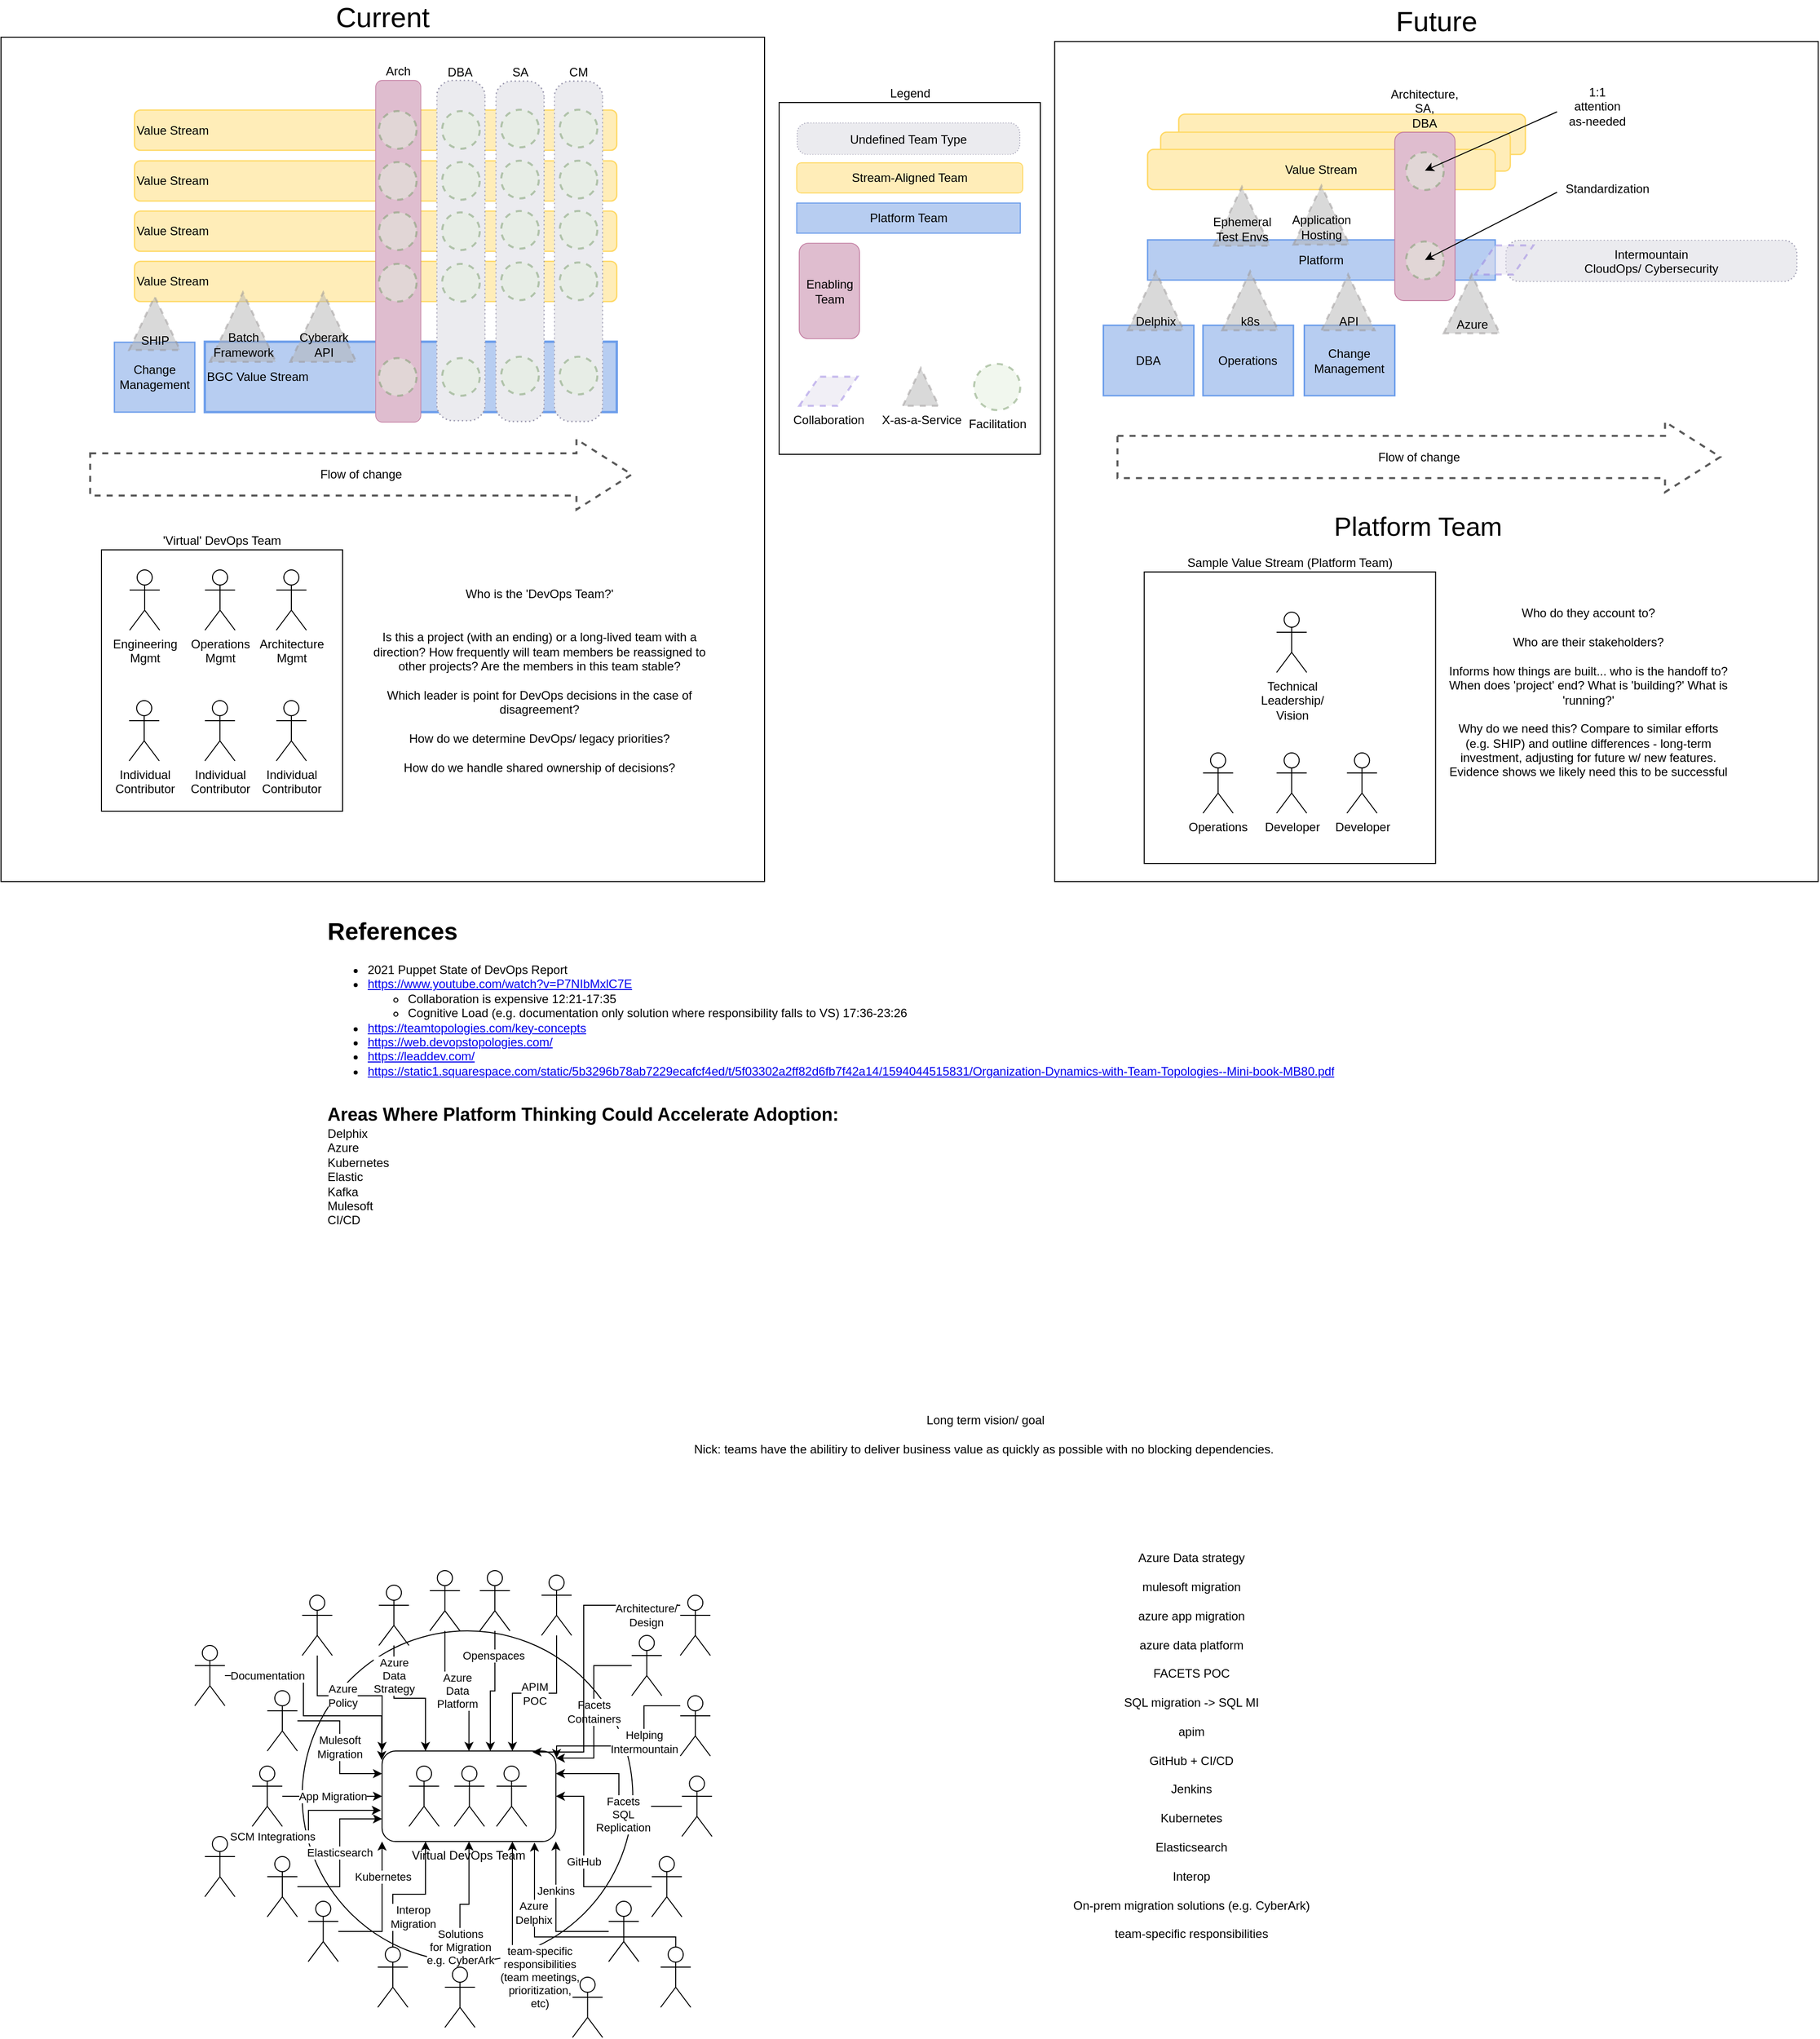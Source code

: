 <mxfile version="21.6.9" type="github">
  <diagram id="rgFWx56E9XrhxaM8i9Na" name="Page-1">
    <mxGraphModel dx="1434" dy="4138" grid="1" gridSize="10" guides="1" tooltips="1" connect="1" arrows="1" fold="1" page="1" pageScale="1" pageWidth="850" pageHeight="1100" math="0" shadow="0">
      <root>
        <mxCell id="0" />
        <mxCell id="1" parent="0" />
        <mxCell id="v-tk8E2cwwvubXwzos1Z-20" value="" style="ellipse;whiteSpace=wrap;html=1;aspect=fixed;" vertex="1" parent="1">
          <mxGeometry x="319.75" y="-594.54" width="329.08" height="329.08" as="geometry" />
        </mxCell>
        <mxCell id="v-tk8E2cwwvubXwzos1Z-6" value="Virtual DevOps Team" style="rounded=1;whiteSpace=wrap;html=1;labelPosition=center;verticalLabelPosition=bottom;align=center;verticalAlign=top;" vertex="1" parent="1">
          <mxGeometry x="399.27" y="-475" width="173" height="90" as="geometry" />
        </mxCell>
        <mxCell id="fTQG1C9vcmR5dNO8YUxH-103" value="Current" style="rounded=0;whiteSpace=wrap;html=1;labelPosition=center;verticalLabelPosition=top;align=center;verticalAlign=bottom;fontSize=28;" parent="1" vertex="1">
          <mxGeometry x="20" y="-2180" width="760" height="840" as="geometry" />
        </mxCell>
        <mxCell id="fTQG1C9vcmR5dNO8YUxH-117" value="&#39;Virtual&#39; DevOps Team" style="rounded=0;whiteSpace=wrap;html=1;labelPosition=center;verticalLabelPosition=top;align=center;verticalAlign=bottom;" parent="1" vertex="1">
          <mxGeometry x="120" y="-1670" width="240" height="260" as="geometry" />
        </mxCell>
        <mxCell id="fTQG1C9vcmR5dNO8YUxH-101" value="Future" style="rounded=0;whiteSpace=wrap;html=1;labelPosition=center;verticalLabelPosition=top;align=center;verticalAlign=bottom;fontSize=28;" parent="1" vertex="1">
          <mxGeometry x="1068.75" y="-2175.75" width="760" height="835.75" as="geometry" />
        </mxCell>
        <mxCell id="fTQG1C9vcmR5dNO8YUxH-68" value="Who do they account to?&lt;br&gt;&lt;br&gt;Who are their stakeholders?&lt;br&gt;&lt;br&gt;Informs how things are built... who is the handoff to? When does &#39;project&#39; end? What is &#39;building?&#39; What is &#39;running?&#39;&lt;br&gt;&lt;br&gt;Why do we need this? Compare to similar efforts (e.g. SHIP) and outline differences - long-term investment, adjusting for future w/ new features. Evidence shows we likely need this to be successful" style="text;html=1;strokeColor=none;fillColor=none;align=center;verticalAlign=middle;whiteSpace=wrap;rounded=0;" parent="1" vertex="1">
          <mxGeometry x="1459.64" y="-1598" width="280" height="140" as="geometry" />
        </mxCell>
        <mxCell id="fTQG1C9vcmR5dNO8YUxH-66" value="Sample Value Stream (Platform Team)" style="whiteSpace=wrap;html=1;aspect=fixed;labelPosition=center;verticalLabelPosition=top;align=center;verticalAlign=bottom;" parent="1" vertex="1">
          <mxGeometry x="1157.86" y="-1648" width="290" height="290" as="geometry" />
        </mxCell>
        <mxCell id="JFUwCKO8B1FGGGvDRDL4-3" value="" style="shape=stencil(tVRRboMwDD2NPztBoqH2swvlAtsFUnDbqCFBIW232y/EVBpaodMEX+Q9288vIQ5w0Z5kg8ASI2sEngNj796hrFdbrY4GqxD6CDDwYXWjjJQlhE+Esx7KtsHSE3eVTsm9Roq03tkz3lTl+xLW8XwHyRY6sQS4KK0xoVxZ0w4iP+JBRirjA/4kmb7x1wA16FSNHl3vllhgxd9lX16XEU4X8juUvbuf3e98wkPH6VI/bjbh9P+yXARm7HJzsZfl+ejsxVQPzcSI68Zq+tI/Gc2HpkZac3GwDic80TSXVlsXCPrGbsB4UeSbLJs+4IPSeqx6l7+tn1eTg4mk0YS48V/7iyw9hZH4Bg==);whiteSpace=wrap;html=1;strokeWidth=2;fillColor=#FFEDB8;strokeColor=#FFD966;" parent="1" vertex="1">
          <mxGeometry x="1192.25" y="-2103.37" width="345" height="40" as="geometry" />
        </mxCell>
        <mxCell id="JFUwCKO8B1FGGGvDRDL4-9" value="" style="shape=stencil(tVRRboMwDD2NPztBoqH2swvlAtsFUnDbqCFBIW232y/EVBpaodMEX+Q9288vIQ5w0Z5kg8ASI2sEngNj796hrFdbrY4GqxD6CDDwYXWjjJQlhE+Esx7KtsHSE3eVTsm9Roq03tkz3lTl+xLW8XwHyRY6sQS4KK0xoVxZ0w4iP+JBRirjA/4kmb7x1wA16FSNHl3vllhgxd9lX16XEU4X8juUvbuf3e98wkPH6VI/bjbh9P+yXARm7HJzsZfl+ejsxVQPzcSI68Zq+tI/Gc2HpkZac3GwDic80TSXVlsXCPrGbsB4UeSbLJs+4IPSeqx6l7+tn1eTg4mk0YS48V/7iyw9hZH4Bg==);whiteSpace=wrap;html=1;strokeWidth=2;fillColor=#FFEDB8;strokeColor=#FFD966;" parent="1" vertex="1">
          <mxGeometry x="1174.25" y="-2085.49" width="348" height="38.75" as="geometry" />
        </mxCell>
        <mxCell id="fTQG1C9vcmR5dNO8YUxH-51" value="Operations" style="shape=stencil(tVTLboMwEPyavVZgq4l6bAw595Af2JBNY8XYyLh5/H0MS6WiAqkqONkz650dP9YgVX3CikAkFksCmYEQHwbD0fkykjvCOIg4u3IsFQnjE+NVB7GuqAjMXdBr3BviSB28O9NVH0KXIhpe5pC8QyOWgFSFszama2frXuRHPMqgtiHiG8t0he89VJHXJQXynVtmQWz/LvvyuoxwupDfvuy3+9n9zifcd5wudXGzCaf/l5UqMmOPW6o9FudP777sYdCMbzpq+r0/6cpBPyNVpYo9TxN2uJELZ5yPBI9tNRBylb3l+Wb6bI/amOHszVpl2yc302Szg4lFowvajf/aX8vy/9cSDw==);whiteSpace=wrap;html=1;fontColor=#000000;fillColor=#BBD2F6;strokeColor=#6D9EEB;" parent="1" vertex="1">
          <mxGeometry x="1216.39" y="-1893.37" width="90" height="70" as="geometry" />
        </mxCell>
        <mxCell id="fTQG1C9vcmR5dNO8YUxH-52" value="DBA" style="shape=stencil(tVTLboMwEPyavVZgq4l6bAw595Af2JBNY8XYyLh5/H0MS6WiAqkqONkz650dP9YgVX3CikAkFksCmYEQHwbD0fkykjvCOIg4u3IsFQnjE+NVB7GuqAjMXdBr3BviSB28O9NVH0KXIhpe5pC8QyOWgFSFszama2frXuRHPMqgtiHiG8t0he89VJHXJQXynVtmQWz/LvvyuoxwupDfvuy3+9n9zifcd5wudXGzCaf/l5UqMmOPW6o9FudP777sYdCMbzpq+r0/6cpBPyNVpYo9TxN2uJELZ5yPBI9tNRBylb3l+Wb6bI/amOHszVpl2yc302Szg4lFowvajf/aX8vy/9cSDw==);whiteSpace=wrap;html=1;fontColor=#000000;fillColor=#BBD2F6;strokeColor=#6D9EEB;" parent="1" vertex="1">
          <mxGeometry x="1117.25" y="-1893.37" width="90" height="70" as="geometry" />
        </mxCell>
        <mxCell id="JFUwCKO8B1FGGGvDRDL4-5" value="Platform" style="shape=stencil(tVTLboMwEPyavVZgq4l6bAw595Af2JBNY8XYyLh5/H0MS6WiAqkqONkz650dP9YgVX3CikAkFksCmYEQHwbD0fkykjvCOIg4u3IsFQnjE+NVB7GuqAjMXdBr3BviSB28O9NVH0KXIhpe5pC8QyOWgFSFszama2frXuRHPMqgtiHiG8t0he89VJHXJQXynVtmQWz/LvvyuoxwupDfvuy3+9n9zifcd5wudXGzCaf/l5UqMmOPW6o9FudP777sYdCMbzpq+r0/6cpBPyNVpYo9TxN2uJELZ5yPBI9tNRBylb3l+Wb6bI/amOHszVpl2yc302Szg4lFowvajf/aX8vy/9cSDw==);whiteSpace=wrap;html=1;fontColor=#000000;fillColor=#BBD2F6;strokeColor=#6D9EEB;" parent="1" vertex="1">
          <mxGeometry x="1161.25" y="-1978.37" width="346" height="40" as="geometry" />
        </mxCell>
        <mxCell id="JFUwCKO8B1FGGGvDRDL4-4" value="Value Stream" style="shape=stencil(tVRRboMwDD2NPztBoqH2swvlAtsFUnDbqCFBIW232y/EVBpaodMEX+Q9288vIQ5w0Z5kg8ASI2sEngNj796hrFdbrY4GqxD6CDDwYXWjjJQlhE+Esx7KtsHSE3eVTsm9Roq03tkz3lTl+xLW8XwHyRY6sQS4KK0xoVxZ0w4iP+JBRirjA/4kmb7x1wA16FSNHl3vllhgxd9lX16XEU4X8juUvbuf3e98wkPH6VI/bjbh9P+yXARm7HJzsZfl+ejsxVQPzcSI68Zq+tI/Gc2HpkZac3GwDic80TSXVlsXCPrGbsB4UeSbLJs+4IPSeqx6l7+tn1eTg4mk0YS48V/7iyw9hZH4Bg==);whiteSpace=wrap;html=1;strokeWidth=2;fillColor=#FFEDB8;strokeColor=#FFD966;" parent="1" vertex="1">
          <mxGeometry x="1161.25" y="-2068.37" width="346" height="40" as="geometry" />
        </mxCell>
        <mxCell id="JFUwCKO8B1FGGGvDRDL4-2" value="Architecture,&lt;br&gt;SA,&lt;br&gt;DBA" style="shape=stencil(tVTtjoIwEHya/r1Ae8b7q0WewBeouKeN0JJSv97epdu7HBHQXCAhgZnpzk5Dt0zI5qhqYDwxqgImMsb5xqhdqc0ByS2oChn8upKWfiaEjxF/RayaGgpP5EU5jRZASuOdPcFV732s4S0vNixZodo+QhbWGCzX1jQd5Y+ONkobj/hGNrHxvYNqcLoCDy7GI5bx/H3bj8U8xulMebu2P+knzzudcTdxOtePm8w4/b+tkMgMHW4hd6o4HZw9m31vmKC4dqzGD/2r2exNNdBbyG/rYCQUjXNhS+uQoHdox7iQfLleDTT9tddl2V+d5etM5q+rKcHIosEFYeNP+wssXYOBeAA=);whiteSpace=wrap;html=1;rotation=0;fontColor=#000000;strokeColor=#C9DFBE;fillColor=#C9DFBE;labelPosition=center;verticalLabelPosition=top;align=center;verticalAlign=bottom;" parent="1" vertex="1">
          <mxGeometry x="1407.25" y="-2085.49" width="60" height="167.5" as="geometry" />
        </mxCell>
        <mxCell id="fTQG1C9vcmR5dNO8YUxH-10" value="Change Management" style="shape=stencil(tVTLboMwEPyavVZgq4l6bAw595Af2JBNY8XYyLh5/H0MS6WiAqkqONkz650dP9YgVX3CikAkFksCmYEQHwbD0fkykjvCOIg4u3IsFQnjE+NVB7GuqAjMXdBr3BviSB28O9NVH0KXIhpe5pC8QyOWgFSFszama2frXuRHPMqgtiHiG8t0he89VJHXJQXynVtmQWz/LvvyuoxwupDfvuy3+9n9zifcd5wudXGzCaf/l5UqMmOPW6o9FudP777sYdCMbzpq+r0/6cpBPyNVpYo9TxN2uJELZ5yPBI9tNRBylb3l+Wb6bI/amOHszVpl2yc302Szg4lFowvajf/aX8vy/9cSDw==);whiteSpace=wrap;html=1;fontColor=#000000;fillColor=#BBD2F6;strokeColor=#6D9EEB;" parent="1" vertex="1">
          <mxGeometry x="132.88" y="-1876.5" width="80" height="69.5" as="geometry" />
        </mxCell>
        <mxCell id="fTQG1C9vcmR5dNO8YUxH-9" value="BGC Value Stream" style="shape=stencil(tVTLboMwEPyavVZgq4l6bAw595Af2JBNY8XYyLh5/H0MS6WiAqkqONkz650dP9YgVX3CikAkFksCmYEQHwbD0fkykjvCOIg4u3IsFQnjE+NVB7GuqAjMXdBr3BviSB28O9NVH0KXIhpe5pC8QyOWgFSFszama2frXuRHPMqgtiHiG8t0he89VJHXJQXynVtmQWz/LvvyuoxwupDfvuy3+9n9zifcd5wudXGzCaf/l5UqMmOPW6o9FudP777sYdCMbzpq+r0/6cpBPyNVpYo9TxN2uJELZ5yPBI9tNRBylb3l+Wb6bI/amOHszVpl2yc302Szg4lFowvajf/aX8vy/9cSDw==);whiteSpace=wrap;html=1;fontColor=#000000;fillColor=#BBD2F6;strokeColor=#6D9EEB;align=left;" parent="1" vertex="1">
          <mxGeometry x="222.88" y="-1877" width="410" height="70" as="geometry" />
        </mxCell>
        <mxCell id="JFUwCKO8B1FGGGvDRDL4-6" value="Flow of change" style="html=1;shadow=0;dashed=1;align=center;verticalAlign=middle;shape=mxgraph.arrows2.arrow;dy=0.4;dx=55;notch=0;strokeWidth=2;strokeColor=#595959;" parent="1" vertex="1">
          <mxGeometry x="1131.25" y="-1797.37" width="600" height="70" as="geometry" />
        </mxCell>
        <mxCell id="JFUwCKO8B1FGGGvDRDL4-8" value="Azure" style="verticalLabelPosition=middle;verticalAlign=bottom;html=1;shape=mxgraph.basic.acute_triangle;dx=0.5;strokeColor=#999696;strokeWidth=2;fillColor=#B4B4B4;fontFamily=Helvetica;labelPosition=center;align=center;sketch=0;opacity=50;dashed=1;" parent="1" vertex="1">
          <mxGeometry x="1456" y="-1943.87" width="55.72" height="58.5" as="geometry" />
        </mxCell>
        <mxCell id="JFUwCKO8B1FGGGvDRDL4-13" value="" style="ellipse;whiteSpace=wrap;html=1;aspect=fixed;opacity=50;fillColor=#E3EFDE;strokeColor=#78996B;strokeWidth=2;dashed=1;" parent="1" vertex="1">
          <mxGeometry x="1418.5" y="-2065.49" width="37.5" height="37.5" as="geometry" />
        </mxCell>
        <mxCell id="JFUwCKO8B1FGGGvDRDL4-16" value="Value Stream" style="shape=stencil(tVRRboMwDD2NPztBoqH2swvlAtsFUnDbqCFBIW232y/EVBpaodMEX+Q9288vIQ5w0Z5kg8ASI2sEngNj796hrFdbrY4GqxD6CDDwYXWjjJQlhE+Esx7KtsHSE3eVTsm9Roq03tkz3lTl+xLW8XwHyRY6sQS4KK0xoVxZ0w4iP+JBRirjA/4kmb7x1wA16FSNHl3vllhgxd9lX16XEU4X8juUvbuf3e98wkPH6VI/bjbh9P+yXARm7HJzsZfl+ejsxVQPzcSI68Zq+tI/Gc2HpkZac3GwDic80TSXVlsXCPrGbsB4UeSbLJs+4IPSeqx6l7+tn1eTg4mk0YS48V/7iyw9hZH4Bg==);whiteSpace=wrap;html=1;strokeWidth=2;fillColor=#FFEDB8;strokeColor=#FFD966;align=left;" parent="1" vertex="1">
          <mxGeometry x="152.88" y="-2007" width="480" height="40" as="geometry" />
        </mxCell>
        <mxCell id="JFUwCKO8B1FGGGvDRDL4-17" value="Value Stream" style="shape=stencil(tVRRboMwDD2NPztBoqH2swvlAtsFUnDbqCFBIW232y/EVBpaodMEX+Q9288vIQ5w0Z5kg8ASI2sEngNj796hrFdbrY4GqxD6CDDwYXWjjJQlhE+Esx7KtsHSE3eVTsm9Roq03tkz3lTl+xLW8XwHyRY6sQS4KK0xoVxZ0w4iP+JBRirjA/4kmb7x1wA16FSNHl3vllhgxd9lX16XEU4X8juUvbuf3e98wkPH6VI/bjbh9P+yXARm7HJzsZfl+ejsxVQPzcSI68Zq+tI/Gc2HpkZac3GwDic80TSXVlsXCPrGbsB4UeSbLJs+4IPSeqx6l7+tn1eTg4mk0YS48V/7iyw9hZH4Bg==);whiteSpace=wrap;html=1;strokeWidth=2;fillColor=#FFEDB8;strokeColor=#FFD966;align=left;" parent="1" vertex="1">
          <mxGeometry x="152.88" y="-2057" width="480" height="40" as="geometry" />
        </mxCell>
        <mxCell id="JFUwCKO8B1FGGGvDRDL4-18" value="Value Stream" style="shape=stencil(tVRRboMwDD2NPztBoqH2swvlAtsFUnDbqCFBIW232y/EVBpaodMEX+Q9288vIQ5w0Z5kg8ASI2sEngNj796hrFdbrY4GqxD6CDDwYXWjjJQlhE+Esx7KtsHSE3eVTsm9Roq03tkz3lTl+xLW8XwHyRY6sQS4KK0xoVxZ0w4iP+JBRirjA/4kmb7x1wA16FSNHl3vllhgxd9lX16XEU4X8juUvbuf3e98wkPH6VI/bjbh9P+yXARm7HJzsZfl+ejsxVQPzcSI68Zq+tI/Gc2HpkZac3GwDic80TSXVlsXCPrGbsB4UeSbLJs+4IPSeqx6l7+tn1eTg4mk0YS48V/7iyw9hZH4Bg==);whiteSpace=wrap;html=1;strokeWidth=2;fillColor=#FFEDB8;strokeColor=#FFD966;align=left;" parent="1" vertex="1">
          <mxGeometry x="152.88" y="-1957" width="480" height="40" as="geometry" />
        </mxCell>
        <mxCell id="JFUwCKO8B1FGGGvDRDL4-20" value="Flow of change" style="html=1;shadow=0;dashed=1;align=center;verticalAlign=middle;shape=mxgraph.arrows2.arrow;dy=0.4;dx=55;notch=0;strokeWidth=2;strokeColor=#595959;" parent="1" vertex="1">
          <mxGeometry x="108.75" y="-1780" width="539.01" height="70" as="geometry" />
        </mxCell>
        <mxCell id="JFUwCKO8B1FGGGvDRDL4-23" value="Value Stream" style="shape=stencil(tVRRboMwDD2NPztBoqH2swvlAtsFUnDbqCFBIW232y/EVBpaodMEX+Q9288vIQ5w0Z5kg8ASI2sEngNj796hrFdbrY4GqxD6CDDwYXWjjJQlhE+Esx7KtsHSE3eVTsm9Roq03tkz3lTl+xLW8XwHyRY6sQS4KK0xoVxZ0w4iP+JBRirjA/4kmb7x1wA16FSNHl3vllhgxd9lX16XEU4X8juUvbuf3e98wkPH6VI/bjbh9P+yXARm7HJzsZfl+ejsxVQPzcSI68Zq+tI/Gc2HpkZac3GwDic80TSXVlsXCPrGbsB4UeSbLJs+4IPSeqx6l7+tn1eTg4mk0YS48V/7iyw9hZH4Bg==);whiteSpace=wrap;html=1;strokeWidth=2;fillColor=#FFEDB8;strokeColor=#FFD966;align=left;" parent="1" vertex="1">
          <mxGeometry x="152.88" y="-2107.5" width="480" height="40" as="geometry" />
        </mxCell>
        <mxCell id="JFUwCKO8B1FGGGvDRDL4-24" value="Arch" style="shape=stencil(tVTtjoIwEHya/r1Ae8b7q0WewBeouKeN0JJSv97epdu7HBHQXCAhgZnpzk5Dt0zI5qhqYDwxqgImMsb5xqhdqc0ByS2oChn8upKWfiaEjxF/RayaGgpP5EU5jRZASuOdPcFV732s4S0vNixZodo+QhbWGCzX1jQd5Y+ONkobj/hGNrHxvYNqcLoCDy7GI5bx/H3bj8U8xulMebu2P+knzzudcTdxOtePm8w4/b+tkMgMHW4hd6o4HZw9m31vmKC4dqzGD/2r2exNNdBbyG/rYCQUjXNhS+uQoHdox7iQfLleDTT9tddl2V+d5etM5q+rKcHIosEFYeNP+wssXYOBeAA=);whiteSpace=wrap;html=1;rotation=0;fontColor=#000000;strokeColor=#C9DFBE;fillColor=#C9DFBE;labelPosition=center;verticalLabelPosition=top;align=center;verticalAlign=bottom;" parent="1" vertex="1">
          <mxGeometry x="392.88" y="-2137" width="45" height="340" as="geometry" />
        </mxCell>
        <mxCell id="JFUwCKO8B1FGGGvDRDL4-25" value="" style="ellipse;whiteSpace=wrap;html=1;aspect=fixed;opacity=50;fillColor=#E3EFDE;strokeColor=#78996B;strokeWidth=2;dashed=1;" parent="1" vertex="1">
          <mxGeometry x="396.13" y="-2106.5" width="37.5" height="37.5" as="geometry" />
        </mxCell>
        <mxCell id="JFUwCKO8B1FGGGvDRDL4-26" value="" style="ellipse;whiteSpace=wrap;html=1;aspect=fixed;opacity=50;fillColor=#E3EFDE;strokeColor=#78996B;strokeWidth=2;dashed=1;" parent="1" vertex="1">
          <mxGeometry x="396.13" y="-2055.75" width="37.5" height="37.5" as="geometry" />
        </mxCell>
        <mxCell id="JFUwCKO8B1FGGGvDRDL4-27" value="" style="ellipse;whiteSpace=wrap;html=1;aspect=fixed;opacity=50;fillColor=#E3EFDE;strokeColor=#78996B;strokeWidth=2;dashed=1;" parent="1" vertex="1">
          <mxGeometry x="396.13" y="-2005.75" width="37.5" height="37.5" as="geometry" />
        </mxCell>
        <mxCell id="JFUwCKO8B1FGGGvDRDL4-28" value="" style="ellipse;whiteSpace=wrap;html=1;aspect=fixed;opacity=50;fillColor=#E3EFDE;strokeColor=#78996B;strokeWidth=2;dashed=1;" parent="1" vertex="1">
          <mxGeometry x="396.13" y="-1954.5" width="37.5" height="37.5" as="geometry" />
        </mxCell>
        <mxCell id="JFUwCKO8B1FGGGvDRDL4-29" value="" style="shape=image;verticalLabelPosition=top;verticalAlign=bottom;imageAspect=0;aspect=fixed;image=data:image/svg+xml,PHN2ZyB4bWxucz0iaHR0cDovL3d3dy53My5vcmcvMjAwMC9zdmciIHdpZHRoPSI1MDEuOTk0IiBoZWlnaHQ9IjcyIiB2aWV3Qm94PSIwIDAgMTMyLjgxOSAxNi40MDQiPiYjeGE7ICAgIDxyZWN0IHg9IjMwLjY1OSIgeT0iMTQ1LjU4IiB3aWR0aD0iMTMyLjI5IiBoZWlnaHQ9IjE4Ljg3NSIgZmlsbC1ydWxlPSJldmVub2RkIiByeD0iNi4zNSIgcnk9IjYuMzUiIHRyYW5zZm9ybT0idHJhbnNsYXRlKC0zMC4zOTQgLTE0Ni44KSIgZmlsbD0iI2ViZWJlZiIgc3Ryb2tlPSIjOWI5OWFmIiBzdHJva2Utd2lkdGg9Ii41MjkiIHN0cm9rZS1kYXNoYXJyYXk9Ii41MjkxNjcsMS4wNTgzMyIvPiYjeGE7PC9zdmc+;rotation=90;labelPosition=center;align=center;" parent="1" vertex="1">
          <mxGeometry x="307.86" y="-1992.12" width="339.9" height="48.75" as="geometry" />
        </mxCell>
        <mxCell id="JFUwCKO8B1FGGGvDRDL4-31" value="Legend" style="rounded=0;whiteSpace=wrap;html=1;labelPosition=center;verticalLabelPosition=top;align=center;verticalAlign=bottom;" parent="1" vertex="1">
          <mxGeometry x="794.5" y="-2115" width="260" height="350" as="geometry" />
        </mxCell>
        <mxCell id="JFUwCKO8B1FGGGvDRDL4-32" value="Undefined Team Type" style="shape=image;verticalLabelPosition=middle;verticalAlign=middle;imageAspect=0;aspect=fixed;image=data:image/svg+xml,PHN2ZyB4bWxucz0iaHR0cDovL3d3dy53My5vcmcvMjAwMC9zdmciIHdpZHRoPSI1MDEuOTk0IiBoZWlnaHQ9IjcyIiB2aWV3Qm94PSIwIDAgMTMyLjgxOSAxNi40MDQiPiYjeGE7ICAgIDxyZWN0IHg9IjMwLjY1OSIgeT0iMTQ1LjU4IiB3aWR0aD0iMTMyLjI5IiBoZWlnaHQ9IjE4Ljg3NSIgZmlsbC1ydWxlPSJldmVub2RkIiByeD0iNi4zNSIgcnk9IjYuMzUiIHRyYW5zZm9ybT0idHJhbnNsYXRlKC0zMC4zOTQgLTE0Ni44KSIgZmlsbD0iI2ViZWJlZiIgc3Ryb2tlPSIjOWI5OWFmIiBzdHJva2Utd2lkdGg9Ii41MjkiIHN0cm9rZS1kYXNoYXJyYXk9Ii41MjkxNjcsMS4wNTgzMyIvPiYjeGE7PC9zdmc+;labelPosition=center;align=center;" parent="1" vertex="1">
          <mxGeometry x="812" y="-2095" width="222.5" height="31.91" as="geometry" />
        </mxCell>
        <mxCell id="JFUwCKO8B1FGGGvDRDL4-33" value="Stream-Aligned Team" style="shape=stencil(tVRRboMwDD2NPztBoqH2swvlAtsFUnDbqCFBIW232y/EVBpaodMEX+Q9288vIQ5w0Z5kg8ASI2sEngNj796hrFdbrY4GqxD6CDDwYXWjjJQlhE+Esx7KtsHSE3eVTsm9Roq03tkz3lTl+xLW8XwHyRY6sQS4KK0xoVxZ0w4iP+JBRirjA/4kmb7x1wA16FSNHl3vllhgxd9lX16XEU4X8juUvbuf3e98wkPH6VI/bjbh9P+yXARm7HJzsZfl+ejsxVQPzcSI68Zq+tI/Gc2HpkZac3GwDic80TSXVlsXCPrGbsB4UeSbLJs+4IPSeqx6l7+tn1eTg4mk0YS48V/7iyw9hZH4Bg==);whiteSpace=wrap;html=1;strokeWidth=2;fillColor=#FFEDB8;strokeColor=#FFD966;" parent="1" vertex="1">
          <mxGeometry x="812" y="-2055" width="225" height="30" as="geometry" />
        </mxCell>
        <mxCell id="JFUwCKO8B1FGGGvDRDL4-34" value="Enabling&lt;br&gt;Team" style="shape=stencil(tVTtjoIwEHya/r1Ae8b7q0WewBeouKeN0JJSv97epdu7HBHQXCAhgZnpzk5Dt0zI5qhqYDwxqgImMsb5xqhdqc0ByS2oChn8upKWfiaEjxF/RayaGgpP5EU5jRZASuOdPcFV732s4S0vNixZodo+QhbWGCzX1jQd5Y+ONkobj/hGNrHxvYNqcLoCDy7GI5bx/H3bj8U8xulMebu2P+knzzudcTdxOtePm8w4/b+tkMgMHW4hd6o4HZw9m31vmKC4dqzGD/2r2exNNdBbyG/rYCQUjXNhS+uQoHdox7iQfLleDTT9tddl2V+d5etM5q+rKcHIosEFYeNP+wssXYOBeAA=);whiteSpace=wrap;html=1;rotation=0;fontColor=#000000;strokeColor=#C9DFBE;fillColor=#C9DFBE;" parent="1" vertex="1">
          <mxGeometry x="814.5" y="-1975" width="60" height="95" as="geometry" />
        </mxCell>
        <mxCell id="JFUwCKO8B1FGGGvDRDL4-37" value="Collaboration" style="shape=parallelogram;perimeter=parallelogramPerimeter;whiteSpace=wrap;html=1;fixedSize=1;fillColor=#E3E0EE;strokeColor=#967EE2;opacity=50;strokeWidth=2;dashed=1;labelPosition=center;verticalLabelPosition=bottom;align=center;verticalAlign=top;" parent="1" vertex="1">
          <mxGeometry x="814.5" y="-1842.25" width="58" height="29" as="geometry" />
        </mxCell>
        <mxCell id="fTQG1C9vcmR5dNO8YUxH-1" value="X-as-a-Service" style="verticalLabelPosition=bottom;verticalAlign=top;html=1;shape=mxgraph.basic.acute_triangle;dx=0.5;strokeColor=#999696;strokeWidth=2;fillColor=#B4B4B4;fontFamily=Helvetica;labelPosition=center;align=center;sketch=0;opacity=50;dashed=1;" parent="1" vertex="1">
          <mxGeometry x="917.67" y="-1850.75" width="35.72" height="37.5" as="geometry" />
        </mxCell>
        <mxCell id="fTQG1C9vcmR5dNO8YUxH-2" value="Facilitation" style="ellipse;whiteSpace=wrap;html=1;aspect=fixed;opacity=50;fillColor=#E3EFDE;strokeColor=#78996B;strokeWidth=2;dashed=1;labelPosition=center;verticalLabelPosition=bottom;align=center;verticalAlign=top;" parent="1" vertex="1">
          <mxGeometry x="988.5" y="-1855" width="46" height="46" as="geometry" />
        </mxCell>
        <mxCell id="fTQG1C9vcmR5dNO8YUxH-5" value="Batch&lt;br&gt;Framework" style="verticalLabelPosition=middle;verticalAlign=bottom;html=1;shape=mxgraph.basic.acute_triangle;dx=0.5;strokeColor=#999696;strokeWidth=2;fillColor=#B4B4B4;fontFamily=Helvetica;labelPosition=center;align=center;sketch=0;opacity=50;dashed=1;" parent="1" vertex="1">
          <mxGeometry x="227.88" y="-1926" width="65.72" height="69" as="geometry" />
        </mxCell>
        <mxCell id="fTQG1C9vcmR5dNO8YUxH-6" value="Cyberark&lt;br&gt;API" style="verticalLabelPosition=middle;verticalAlign=bottom;html=1;shape=mxgraph.basic.acute_triangle;dx=0.5;strokeColor=#999696;strokeWidth=2;fillColor=#B4B4B4;fontFamily=Helvetica;labelPosition=center;align=center;sketch=0;opacity=50;dashed=1;" parent="1" vertex="1">
          <mxGeometry x="307.88" y="-1926" width="65.72" height="69" as="geometry" />
        </mxCell>
        <mxCell id="fTQG1C9vcmR5dNO8YUxH-7" value="" style="ellipse;whiteSpace=wrap;html=1;aspect=fixed;opacity=50;fillColor=#E3EFDE;strokeColor=#78996B;strokeWidth=2;dashed=1;" parent="1" vertex="1">
          <mxGeometry x="396.13" y="-1860.75" width="37.5" height="37.5" as="geometry" />
        </mxCell>
        <mxCell id="fTQG1C9vcmR5dNO8YUxH-8" value="SHIP" style="verticalLabelPosition=middle;verticalAlign=bottom;html=1;shape=mxgraph.basic.acute_triangle;dx=0.5;strokeColor=#999696;strokeWidth=2;fillColor=#B4B4B4;fontFamily=Helvetica;labelPosition=center;align=center;sketch=0;opacity=50;dashed=1;" parent="1" vertex="1">
          <mxGeometry x="147.52" y="-1922" width="50.72" height="53.25" as="geometry" />
        </mxCell>
        <mxCell id="fTQG1C9vcmR5dNO8YUxH-12" value="Platform Team" style="shape=stencil(tVTLboMwEPyavVZgq4l6bAw595Af2JBNY8XYyLh5/H0MS6WiAqkqONkz650dP9YgVX3CikAkFksCmYEQHwbD0fkykjvCOIg4u3IsFQnjE+NVB7GuqAjMXdBr3BviSB28O9NVH0KXIhpe5pC8QyOWgFSFszama2frXuRHPMqgtiHiG8t0he89VJHXJQXynVtmQWz/LvvyuoxwupDfvuy3+9n9zifcd5wudXGzCaf/l5UqMmOPW6o9FudP777sYdCMbzpq+r0/6cpBPyNVpYo9TxN2uJELZ5yPBI9tNRBylb3l+Wb6bI/amOHszVpl2yc302Szg4lFowvajf/aX8vy/9cSDw==);whiteSpace=wrap;html=1;fontColor=#000000;fillColor=#BBD2F6;strokeColor=#6D9EEB;" parent="1" vertex="1">
          <mxGeometry x="812" y="-2015" width="222.5" height="30" as="geometry" />
        </mxCell>
        <mxCell id="fTQG1C9vcmR5dNO8YUxH-36" value="" style="ellipse;whiteSpace=wrap;html=1;aspect=fixed;opacity=50;fillColor=#E3EFDE;strokeColor=#78996B;strokeWidth=2;dashed=1;" parent="1" vertex="1">
          <mxGeometry x="1418.5" y="-1976.74" width="37.5" height="37.5" as="geometry" />
        </mxCell>
        <mxCell id="fTQG1C9vcmR5dNO8YUxH-38" value="Delphix" style="verticalLabelPosition=middle;verticalAlign=bottom;html=1;shape=mxgraph.basic.acute_triangle;dx=0.5;strokeColor=#999696;strokeWidth=2;fillColor=#B4B4B4;fontFamily=Helvetica;labelPosition=center;align=center;sketch=0;opacity=50;dashed=1;" parent="1" vertex="1">
          <mxGeometry x="1141.53" y="-1946.87" width="55.72" height="58.5" as="geometry" />
        </mxCell>
        <mxCell id="fTQG1C9vcmR5dNO8YUxH-39" value="Intermountain&#xa;CloudOps/ Cybersecurity" style="shape=image;verticalLabelPosition=middle;verticalAlign=middle;imageAspect=0;aspect=fixed;image=data:image/svg+xml,PHN2ZyB4bWxucz0iaHR0cDovL3d3dy53My5vcmcvMjAwMC9zdmciIHdpZHRoPSI1MDEuOTk0IiBoZWlnaHQ9IjcyIiB2aWV3Qm94PSIwIDAgMTMyLjgxOSAxNi40MDQiPiYjeGE7ICAgIDxyZWN0IHg9IjMwLjY1OSIgeT0iMTQ1LjU4IiB3aWR0aD0iMTMyLjI5IiBoZWlnaHQ9IjE4Ljg3NSIgZmlsbC1ydWxlPSJldmVub2RkIiByeD0iNi4zNSIgcnk9IjYuMzUiIHRyYW5zZm9ybT0idHJhbnNsYXRlKC0zMC4zOTQgLTE0Ni44KSIgZmlsbD0iI2ViZWJlZiIgc3Ryb2tlPSIjOWI5OWFmIiBzdHJva2Utd2lkdGg9Ii41MjkiIHN0cm9rZS1kYXNoYXJyYXk9Ii41MjkxNjcsMS4wNTgzMyIvPiYjeGE7PC9zdmc+;labelPosition=center;align=center;" parent="1" vertex="1">
          <mxGeometry x="1517.25" y="-1978.37" width="290.94" height="41.73" as="geometry" />
        </mxCell>
        <mxCell id="fTQG1C9vcmR5dNO8YUxH-40" value="" style="shape=parallelogram;perimeter=parallelogramPerimeter;whiteSpace=wrap;html=1;fixedSize=1;fillColor=#E3E0EE;strokeColor=#967EE2;opacity=50;strokeWidth=2;dashed=1;" parent="1" vertex="1">
          <mxGeometry x="1487.25" y="-1972.87" width="58" height="29" as="geometry" />
        </mxCell>
        <mxCell id="fTQG1C9vcmR5dNO8YUxH-41" value="k8s" style="verticalLabelPosition=middle;verticalAlign=bottom;html=1;shape=mxgraph.basic.acute_triangle;dx=0.5;strokeColor=#999696;strokeWidth=2;fillColor=#B4B4B4;fontFamily=Helvetica;labelPosition=center;align=center;sketch=0;opacity=50;dashed=1;" parent="1" vertex="1">
          <mxGeometry x="1235.47" y="-1946.87" width="55.72" height="58.5" as="geometry" />
        </mxCell>
        <mxCell id="fTQG1C9vcmR5dNO8YUxH-42" value="" style="edgeStyle=none;orthogonalLoop=1;jettySize=auto;html=1;rounded=0;" parent="1" edge="1">
          <mxGeometry width="80" relative="1" as="geometry">
            <mxPoint x="1568.75" y="-2105.75" as="sourcePoint" />
            <mxPoint x="1437.25" y="-2047.24" as="targetPoint" />
            <Array as="points" />
          </mxGeometry>
        </mxCell>
        <mxCell id="fTQG1C9vcmR5dNO8YUxH-43" value="1:1 attention&lt;br&gt;as-needed" style="text;strokeColor=none;align=center;fillColor=none;html=1;verticalAlign=middle;whiteSpace=wrap;rounded=0;" parent="1" vertex="1">
          <mxGeometry x="1578.75" y="-2125.75" width="60" height="30" as="geometry" />
        </mxCell>
        <mxCell id="fTQG1C9vcmR5dNO8YUxH-44" value="Application&lt;br&gt;Hosting" style="verticalLabelPosition=middle;verticalAlign=bottom;html=1;shape=mxgraph.basic.acute_triangle;dx=0.5;strokeColor=#999696;strokeWidth=2;fillColor=#B4B4B4;fontFamily=Helvetica;labelPosition=center;align=center;sketch=0;opacity=50;dashed=1;" parent="1" vertex="1">
          <mxGeometry x="1306.39" y="-2032.12" width="55.72" height="58.5" as="geometry" />
        </mxCell>
        <mxCell id="fTQG1C9vcmR5dNO8YUxH-53" value="Change&lt;br&gt;Management" style="shape=stencil(tVTLboMwEPyavVZgq4l6bAw595Af2JBNY8XYyLh5/H0MS6WiAqkqONkz650dP9YgVX3CikAkFksCmYEQHwbD0fkykjvCOIg4u3IsFQnjE+NVB7GuqAjMXdBr3BviSB28O9NVH0KXIhpe5pC8QyOWgFSFszama2frXuRHPMqgtiHiG8t0he89VJHXJQXynVtmQWz/LvvyuoxwupDfvuy3+9n9zifcd5wudXGzCaf/l5UqMmOPW6o9FudP777sYdCMbzpq+r0/6cpBPyNVpYo9TxN2uJELZ5yPBI9tNRBylb3l+Wb6bI/amOHszVpl2yc302Szg4lFowvajf/aX8vy/9cSDw==);whiteSpace=wrap;html=1;fontColor=#000000;fillColor=#BBD2F6;strokeColor=#6D9EEB;" parent="1" vertex="1">
          <mxGeometry x="1317.25" y="-1893.37" width="90" height="70" as="geometry" />
        </mxCell>
        <mxCell id="fTQG1C9vcmR5dNO8YUxH-54" value="API" style="verticalLabelPosition=middle;verticalAlign=bottom;html=1;shape=mxgraph.basic.acute_triangle;dx=0.5;strokeColor=#999696;strokeWidth=2;fillColor=#B4B4B4;fontFamily=Helvetica;labelPosition=center;align=center;sketch=0;opacity=50;dashed=1;" parent="1" vertex="1">
          <mxGeometry x="1334.39" y="-1943.87" width="52.86" height="55.5" as="geometry" />
        </mxCell>
        <mxCell id="fTQG1C9vcmR5dNO8YUxH-55" value="Ephemeral&lt;br&gt;Test Envs" style="verticalLabelPosition=middle;verticalAlign=bottom;html=1;shape=mxgraph.basic.acute_triangle;dx=0.5;strokeColor=#999696;strokeWidth=2;fillColor=#B4B4B4;fontFamily=Helvetica;labelPosition=center;align=center;sketch=0;opacity=50;dashed=1;" parent="1" vertex="1">
          <mxGeometry x="1227.25" y="-2030.99" width="55.72" height="58.5" as="geometry" />
        </mxCell>
        <mxCell id="fTQG1C9vcmR5dNO8YUxH-60" value="" style="edgeStyle=none;orthogonalLoop=1;jettySize=auto;html=1;rounded=0;" parent="1" edge="1">
          <mxGeometry width="80" relative="1" as="geometry">
            <mxPoint x="1568.75" y="-2025.75" as="sourcePoint" />
            <mxPoint x="1437.25" y="-1958.37" as="targetPoint" />
            <Array as="points" />
          </mxGeometry>
        </mxCell>
        <mxCell id="fTQG1C9vcmR5dNO8YUxH-61" value="Standardization" style="text;strokeColor=none;align=center;fillColor=none;html=1;verticalAlign=middle;whiteSpace=wrap;rounded=0;" parent="1" vertex="1">
          <mxGeometry x="1588.75" y="-2044" width="60" height="30" as="geometry" />
        </mxCell>
        <mxCell id="fTQG1C9vcmR5dNO8YUxH-62" value="Operations" style="shape=umlActor;verticalLabelPosition=bottom;verticalAlign=top;html=1;outlineConnect=0;" parent="1" vertex="1">
          <mxGeometry x="1216.39" y="-1468" width="30" height="60" as="geometry" />
        </mxCell>
        <mxCell id="fTQG1C9vcmR5dNO8YUxH-63" value="Developer" style="shape=umlActor;verticalLabelPosition=bottom;verticalAlign=top;html=1;outlineConnect=0;" parent="1" vertex="1">
          <mxGeometry x="1289.64" y="-1468" width="30" height="60" as="geometry" />
        </mxCell>
        <mxCell id="fTQG1C9vcmR5dNO8YUxH-64" value="Developer" style="shape=umlActor;verticalLabelPosition=bottom;verticalAlign=top;html=1;outlineConnect=0;" parent="1" vertex="1">
          <mxGeometry x="1359.64" y="-1468" width="30" height="60" as="geometry" />
        </mxCell>
        <mxCell id="fTQG1C9vcmR5dNO8YUxH-65" value="Technical&lt;br&gt;Leadership/&lt;br&gt;Vision" style="shape=umlActor;verticalLabelPosition=bottom;verticalAlign=top;html=1;outlineConnect=0;" parent="1" vertex="1">
          <mxGeometry x="1289.64" y="-1608" width="30" height="60" as="geometry" />
        </mxCell>
        <mxCell id="fTQG1C9vcmR5dNO8YUxH-71" value="" style="shape=image;verticalLabelPosition=top;verticalAlign=bottom;imageAspect=0;aspect=fixed;image=data:image/svg+xml,PHN2ZyB4bWxucz0iaHR0cDovL3d3dy53My5vcmcvMjAwMC9zdmciIHdpZHRoPSI1MDEuOTk0IiBoZWlnaHQ9IjcyIiB2aWV3Qm94PSIwIDAgMTMyLjgxOSAxNi40MDQiPiYjeGE7ICAgIDxyZWN0IHg9IjMwLjY1OSIgeT0iMTQ1LjU4IiB3aWR0aD0iMTMyLjI5IiBoZWlnaHQ9IjE4Ljg3NSIgZmlsbC1ydWxlPSJldmVub2RkIiByeD0iNi4zNSIgcnk9IjYuMzUiIHRyYW5zZm9ybT0idHJhbnNsYXRlKC0zMC4zOTQgLTE0Ni44KSIgZmlsbD0iI2ViZWJlZiIgc3Ryb2tlPSIjOWI5OWFmIiBzdHJva2Utd2lkdGg9Ii41MjkiIHN0cm9rZS1kYXNoYXJyYXk9Ii41MjkxNjcsMS4wNTgzMyIvPiYjeGE7PC9zdmc+;rotation=90;labelPosition=center;align=center;" parent="1" vertex="1">
          <mxGeometry x="366.65" y="-1991.38" width="339.9" height="48.75" as="geometry" />
        </mxCell>
        <mxCell id="fTQG1C9vcmR5dNO8YUxH-72" value="DBA" style="text;strokeColor=none;align=center;fillColor=none;html=1;verticalAlign=middle;whiteSpace=wrap;rounded=0;" parent="1" vertex="1">
          <mxGeometry x="446.81" y="-2160" width="60" height="30" as="geometry" />
        </mxCell>
        <mxCell id="fTQG1C9vcmR5dNO8YUxH-76" value="" style="ellipse;whiteSpace=wrap;html=1;aspect=fixed;opacity=50;fillColor=#E3EFDE;strokeColor=#78996B;strokeWidth=2;dashed=1;" parent="1" vertex="1">
          <mxGeometry x="459.06" y="-2106.5" width="37.5" height="37.5" as="geometry" />
        </mxCell>
        <mxCell id="fTQG1C9vcmR5dNO8YUxH-77" value="" style="ellipse;whiteSpace=wrap;html=1;aspect=fixed;opacity=50;fillColor=#E3EFDE;strokeColor=#78996B;strokeWidth=2;dashed=1;" parent="1" vertex="1">
          <mxGeometry x="459.06" y="-2055.75" width="37.5" height="37.5" as="geometry" />
        </mxCell>
        <mxCell id="fTQG1C9vcmR5dNO8YUxH-78" value="" style="ellipse;whiteSpace=wrap;html=1;aspect=fixed;opacity=50;fillColor=#E3EFDE;strokeColor=#78996B;strokeWidth=2;dashed=1;" parent="1" vertex="1">
          <mxGeometry x="459.06" y="-2005.75" width="37.5" height="37.5" as="geometry" />
        </mxCell>
        <mxCell id="fTQG1C9vcmR5dNO8YUxH-79" value="" style="ellipse;whiteSpace=wrap;html=1;aspect=fixed;opacity=50;fillColor=#E3EFDE;strokeColor=#78996B;strokeWidth=2;dashed=1;" parent="1" vertex="1">
          <mxGeometry x="459.06" y="-1954.5" width="37.5" height="37.5" as="geometry" />
        </mxCell>
        <mxCell id="fTQG1C9vcmR5dNO8YUxH-80" value="" style="ellipse;whiteSpace=wrap;html=1;aspect=fixed;opacity=50;fillColor=#E3EFDE;strokeColor=#78996B;strokeWidth=2;dashed=1;" parent="1" vertex="1">
          <mxGeometry x="459.06" y="-1860.75" width="37.5" height="37.5" as="geometry" />
        </mxCell>
        <mxCell id="fTQG1C9vcmR5dNO8YUxH-81" value="" style="ellipse;whiteSpace=wrap;html=1;aspect=fixed;opacity=50;fillColor=#E3EFDE;strokeColor=#78996B;strokeWidth=2;dashed=1;" parent="1" vertex="1">
          <mxGeometry x="517.85" y="-2107.87" width="37.5" height="37.5" as="geometry" />
        </mxCell>
        <mxCell id="fTQG1C9vcmR5dNO8YUxH-82" value="" style="ellipse;whiteSpace=wrap;html=1;aspect=fixed;opacity=50;fillColor=#E3EFDE;strokeColor=#78996B;strokeWidth=2;dashed=1;" parent="1" vertex="1">
          <mxGeometry x="517.85" y="-2057.12" width="37.5" height="37.5" as="geometry" />
        </mxCell>
        <mxCell id="fTQG1C9vcmR5dNO8YUxH-83" value="" style="ellipse;whiteSpace=wrap;html=1;aspect=fixed;opacity=50;fillColor=#E3EFDE;strokeColor=#78996B;strokeWidth=2;dashed=1;" parent="1" vertex="1">
          <mxGeometry x="517.85" y="-2007.12" width="37.5" height="37.5" as="geometry" />
        </mxCell>
        <mxCell id="fTQG1C9vcmR5dNO8YUxH-84" value="" style="ellipse;whiteSpace=wrap;html=1;aspect=fixed;opacity=50;fillColor=#E3EFDE;strokeColor=#78996B;strokeWidth=2;dashed=1;" parent="1" vertex="1">
          <mxGeometry x="517.85" y="-1955.87" width="37.5" height="37.5" as="geometry" />
        </mxCell>
        <mxCell id="fTQG1C9vcmR5dNO8YUxH-85" value="" style="ellipse;whiteSpace=wrap;html=1;aspect=fixed;opacity=50;fillColor=#E3EFDE;strokeColor=#78996B;strokeWidth=2;dashed=1;" parent="1" vertex="1">
          <mxGeometry x="517.85" y="-1862.12" width="37.5" height="37.5" as="geometry" />
        </mxCell>
        <mxCell id="fTQG1C9vcmR5dNO8YUxH-87" value="" style="shape=image;verticalLabelPosition=top;verticalAlign=bottom;imageAspect=0;aspect=fixed;image=data:image/svg+xml,PHN2ZyB4bWxucz0iaHR0cDovL3d3dy53My5vcmcvMjAwMC9zdmciIHdpZHRoPSI1MDEuOTk0IiBoZWlnaHQ9IjcyIiB2aWV3Qm94PSIwIDAgMTMyLjgxOSAxNi40MDQiPiYjeGE7ICAgIDxyZWN0IHg9IjMwLjY1OSIgeT0iMTQ1LjU4IiB3aWR0aD0iMTMyLjI5IiBoZWlnaHQ9IjE4Ljg3NSIgZmlsbC1ydWxlPSJldmVub2RkIiByeD0iNi4zNSIgcnk9IjYuMzUiIHRyYW5zZm9ybT0idHJhbnNsYXRlKC0zMC4zOTQgLTE0Ni44KSIgZmlsbD0iI2ViZWJlZiIgc3Ryb2tlPSIjOWI5OWFmIiBzdHJva2Utd2lkdGg9Ii41MjkiIHN0cm9rZS1kYXNoYXJyYXk9Ii41MjkxNjcsMS4wNTgzMyIvPiYjeGE7PC9zdmc+;rotation=90;labelPosition=center;align=center;" parent="1" vertex="1">
          <mxGeometry x="424.88" y="-1991.38" width="339.9" height="48.75" as="geometry" />
        </mxCell>
        <mxCell id="fTQG1C9vcmR5dNO8YUxH-88" value="" style="ellipse;whiteSpace=wrap;html=1;aspect=fixed;opacity=50;fillColor=#E3EFDE;strokeColor=#78996B;strokeWidth=2;dashed=1;" parent="1" vertex="1">
          <mxGeometry x="576.08" y="-2107.87" width="37.5" height="37.5" as="geometry" />
        </mxCell>
        <mxCell id="fTQG1C9vcmR5dNO8YUxH-89" value="" style="ellipse;whiteSpace=wrap;html=1;aspect=fixed;opacity=50;fillColor=#E3EFDE;strokeColor=#78996B;strokeWidth=2;dashed=1;" parent="1" vertex="1">
          <mxGeometry x="576.08" y="-2057.12" width="37.5" height="37.5" as="geometry" />
        </mxCell>
        <mxCell id="fTQG1C9vcmR5dNO8YUxH-90" value="" style="ellipse;whiteSpace=wrap;html=1;aspect=fixed;opacity=50;fillColor=#E3EFDE;strokeColor=#78996B;strokeWidth=2;dashed=1;" parent="1" vertex="1">
          <mxGeometry x="576.08" y="-2007.12" width="37.5" height="37.5" as="geometry" />
        </mxCell>
        <mxCell id="fTQG1C9vcmR5dNO8YUxH-91" value="" style="ellipse;whiteSpace=wrap;html=1;aspect=fixed;opacity=50;fillColor=#E3EFDE;strokeColor=#78996B;strokeWidth=2;dashed=1;" parent="1" vertex="1">
          <mxGeometry x="576.08" y="-1955.87" width="37.5" height="37.5" as="geometry" />
        </mxCell>
        <mxCell id="fTQG1C9vcmR5dNO8YUxH-92" value="" style="ellipse;whiteSpace=wrap;html=1;aspect=fixed;opacity=50;fillColor=#E3EFDE;strokeColor=#78996B;strokeWidth=2;dashed=1;" parent="1" vertex="1">
          <mxGeometry x="576.08" y="-1862.12" width="37.5" height="37.5" as="geometry" />
        </mxCell>
        <mxCell id="fTQG1C9vcmR5dNO8YUxH-93" value="CM" style="text;strokeColor=none;align=center;fillColor=none;html=1;verticalAlign=middle;whiteSpace=wrap;rounded=0;" parent="1" vertex="1">
          <mxGeometry x="564.83" y="-2160" width="60" height="30" as="geometry" />
        </mxCell>
        <mxCell id="fTQG1C9vcmR5dNO8YUxH-94" value="SA" style="text;strokeColor=none;align=center;fillColor=none;html=1;verticalAlign=middle;whiteSpace=wrap;rounded=0;" parent="1" vertex="1">
          <mxGeometry x="506.81" y="-2160" width="60" height="30" as="geometry" />
        </mxCell>
        <mxCell id="fTQG1C9vcmR5dNO8YUxH-104" value="Who is the &#39;DevOps Team?&#39;&lt;br&gt;&lt;br&gt;&lt;br&gt;Is this a project (with an ending) or a long-lived team with a direction? How frequently will team members be reassigned to other projects? Are the members in this team stable?&lt;br&gt;&lt;br&gt;Which leader is point for DevOps decisions in the case of disagreement?&lt;br&gt;&lt;br&gt;How do we determine DevOps/ legacy priorities?&lt;br&gt;&lt;br&gt;How do we handle shared ownership of decisions?" style="text;html=1;strokeColor=none;fillColor=none;align=center;verticalAlign=middle;whiteSpace=wrap;rounded=0;" parent="1" vertex="1">
          <mxGeometry x="386.07" y="-1610" width="340" height="140" as="geometry" />
        </mxCell>
        <mxCell id="fTQG1C9vcmR5dNO8YUxH-106" value="Platform Team" style="text;html=1;strokeColor=none;fillColor=none;align=center;verticalAlign=middle;whiteSpace=wrap;rounded=0;fontSize=26;" parent="1" vertex="1">
          <mxGeometry x="1339.25" y="-1708" width="183" height="30" as="geometry" />
        </mxCell>
        <mxCell id="fTQG1C9vcmR5dNO8YUxH-107" value="Engineering&lt;br&gt;Mgmt" style="shape=umlActor;verticalLabelPosition=bottom;verticalAlign=top;html=1;outlineConnect=0;" parent="1" vertex="1">
          <mxGeometry x="148" y="-1650" width="30" height="60" as="geometry" />
        </mxCell>
        <mxCell id="fTQG1C9vcmR5dNO8YUxH-108" value="Operations&lt;br&gt;Mgmt" style="shape=umlActor;verticalLabelPosition=bottom;verticalAlign=top;html=1;outlineConnect=0;" parent="1" vertex="1">
          <mxGeometry x="223" y="-1650" width="30" height="60" as="geometry" />
        </mxCell>
        <mxCell id="fTQG1C9vcmR5dNO8YUxH-109" value="Architecture&lt;br&gt;Mgmt" style="shape=umlActor;verticalLabelPosition=bottom;verticalAlign=top;html=1;outlineConnect=0;" parent="1" vertex="1">
          <mxGeometry x="294" y="-1650" width="30" height="60" as="geometry" />
        </mxCell>
        <mxCell id="fTQG1C9vcmR5dNO8YUxH-112" value="Individual&lt;br&gt;Contributor" style="shape=umlActor;verticalLabelPosition=bottom;verticalAlign=top;html=1;outlineConnect=0;" parent="1" vertex="1">
          <mxGeometry x="147.52" y="-1520" width="30" height="60" as="geometry" />
        </mxCell>
        <mxCell id="fTQG1C9vcmR5dNO8YUxH-113" value="Individual&lt;br style=&quot;border-color: var(--border-color);&quot;&gt;Contributor" style="shape=umlActor;verticalLabelPosition=bottom;verticalAlign=top;html=1;outlineConnect=0;" parent="1" vertex="1">
          <mxGeometry x="222.88" y="-1520" width="30" height="60" as="geometry" />
        </mxCell>
        <mxCell id="fTQG1C9vcmR5dNO8YUxH-114" value="Individual&lt;br style=&quot;border-color: var(--border-color);&quot;&gt;Contributor" style="shape=umlActor;verticalLabelPosition=bottom;verticalAlign=top;html=1;outlineConnect=0;" parent="1" vertex="1">
          <mxGeometry x="294" y="-1520" width="30" height="60" as="geometry" />
        </mxCell>
        <mxCell id="dZyToyNEiINdjsBf-SYk-1" value="&lt;h1&gt;References&lt;/h1&gt;&lt;p&gt;&lt;/p&gt;&lt;ul&gt;&lt;li&gt;&lt;span style=&quot;background-color: initial;&quot;&gt;2021 Puppet State of DevOps Report&lt;/span&gt;&lt;/li&gt;&lt;li&gt;&lt;span style=&quot;background-color: initial;&quot;&gt;&lt;a href=&quot;https://www.youtube.com/watch?v=P7NIbMxlC7E&quot;&gt;https://www.youtube.com/watch?v=P7NIbMxlC7E&lt;/a&gt;&lt;/span&gt;&lt;/li&gt;&lt;ul&gt;&lt;li&gt;Collaboration is expensive 12:21-17:35&lt;/li&gt;&lt;li&gt;Cognitive Load (e.g. documentation only solution where responsibility falls to VS) 17:36-23:26&lt;/li&gt;&lt;/ul&gt;&lt;li&gt;&lt;a style=&quot;background-color: initial;&quot; href=&quot;https://teamtopologies.com/key-concepts&quot;&gt;https://teamtopologies.com/key-concepts&lt;/a&gt;&lt;br&gt;&lt;/li&gt;&lt;li&gt;&lt;span style=&quot;background-color: initial;&quot;&gt;&lt;a href=&quot;https://web.devopstopologies.com/&quot;&gt;https://web.devopstopologies.com/&lt;/a&gt;&lt;br&gt;&lt;/span&gt;&lt;/li&gt;&lt;li&gt;&lt;a href=&quot;https://leaddev.com/&quot;&gt;https://leaddev.com/&lt;/a&gt;&lt;br&gt;&lt;/li&gt;&lt;li&gt;&lt;a href=&quot;https://static1.squarespace.com/static/5b3296b78ab7229ecafcf4ed/t/5f03302a2ff82d6fb7f42a14/1594044515831/Organization-Dynamics-with-Team-Topologies--Mini-book-MB80.pdf&quot;&gt;https://static1.squarespace.com/static/5b3296b78ab7229ecafcf4ed/t/5f03302a2ff82d6fb7f42a14/1594044515831/Organization-Dynamics-with-Team-Topologies--Mini-book-MB80.pdf&lt;/a&gt;&lt;br&gt;&lt;/li&gt;&lt;/ul&gt;&lt;div&gt;&lt;br&gt;&lt;/div&gt;&lt;div&gt;&lt;b&gt;&lt;font style=&quot;font-size: 18px;&quot;&gt;Areas Where Platform Thinking Could Accelerate Adoption:&lt;/font&gt;&lt;/b&gt;&lt;/div&gt;&lt;div&gt;Delphix&lt;br style=&quot;border-color: var(--border-color); text-align: center;&quot;&gt;&lt;span style=&quot;text-align: center;&quot;&gt;Azure&lt;/span&gt;&lt;br style=&quot;border-color: var(--border-color); text-align: center;&quot;&gt;&lt;span style=&quot;text-align: center;&quot;&gt;Kubernetes&lt;/span&gt;&lt;br style=&quot;border-color: var(--border-color); text-align: center;&quot;&gt;&lt;span style=&quot;text-align: center;&quot;&gt;Elastic&lt;/span&gt;&lt;br style=&quot;border-color: var(--border-color); text-align: center;&quot;&gt;&lt;span style=&quot;text-align: center;&quot;&gt;Kafka&lt;/span&gt;&lt;br style=&quot;border-color: var(--border-color); text-align: center;&quot;&gt;&lt;span style=&quot;text-align: center;&quot;&gt;Mulesoft&lt;/span&gt;&lt;br style=&quot;border-color: var(--border-color); text-align: center;&quot;&gt;&lt;span style=&quot;text-align: center;&quot;&gt;CI/CD&lt;/span&gt;&lt;br&gt;&lt;/div&gt;&lt;p&gt;&lt;/p&gt;" style="text;html=1;strokeColor=none;fillColor=none;spacing=5;spacingTop=-20;whiteSpace=wrap;overflow=hidden;rounded=0;" parent="1" vertex="1">
          <mxGeometry x="340" y="-1310" width="1143" height="380" as="geometry" />
        </mxCell>
        <mxCell id="v-tk8E2cwwvubXwzos1Z-1" value="Long term vision/ goal&lt;br&gt;&lt;br&gt;Nick: teams have the abilitiry to deliver business value as quickly as possible with no blocking dependencies.&amp;nbsp;" style="text;html=1;strokeColor=none;fillColor=none;align=center;verticalAlign=middle;whiteSpace=wrap;rounded=0;" vertex="1" parent="1">
          <mxGeometry x="690" y="-920" width="620" height="260" as="geometry" />
        </mxCell>
        <mxCell id="v-tk8E2cwwvubXwzos1Z-3" value="" style="shape=umlActor;verticalLabelPosition=bottom;verticalAlign=top;html=1;outlineConnect=0;" vertex="1" parent="1">
          <mxGeometry x="426.07" y="-460" width="30" height="60" as="geometry" />
        </mxCell>
        <mxCell id="v-tk8E2cwwvubXwzos1Z-4" value="Azure Data strategy&lt;br&gt;&lt;br&gt;mulesoft migration&lt;br&gt;&lt;br&gt;azure app migration&lt;br&gt;&lt;br&gt;azure data platform&lt;br&gt;&lt;br&gt;FACETS POC&lt;br&gt;&lt;br&gt;SQL migration -&amp;gt; SQL MI&lt;br&gt;&lt;br&gt;apim&lt;br&gt;&lt;br&gt;GitHub + CI/CD&lt;br&gt;&lt;br&gt;Jenkins&lt;br&gt;&lt;br&gt;Kubernetes&lt;br&gt;&lt;br&gt;Elasticsearch&lt;br&gt;&lt;br&gt;Interop&lt;br&gt;&lt;br&gt;On-prem migration solutions (e.g. CyberArk)&lt;br&gt;&lt;br&gt;team-specific responsibilities" style="text;html=1;strokeColor=none;fillColor=none;align=center;verticalAlign=middle;whiteSpace=wrap;rounded=0;" vertex="1" parent="1">
          <mxGeometry x="1034.5" y="-560" width="340" height="160" as="geometry" />
        </mxCell>
        <mxCell id="v-tk8E2cwwvubXwzos1Z-5" value="" style="shape=umlActor;verticalLabelPosition=bottom;verticalAlign=top;html=1;outlineConnect=0;" vertex="1" parent="1">
          <mxGeometry x="471.19" y="-460" width="30" height="60" as="geometry" />
        </mxCell>
        <mxCell id="v-tk8E2cwwvubXwzos1Z-7" value="" style="shape=umlActor;verticalLabelPosition=bottom;verticalAlign=top;html=1;outlineConnect=0;" vertex="1" parent="1">
          <mxGeometry x="513.19" y="-460" width="30" height="60" as="geometry" />
        </mxCell>
        <mxCell id="v-tk8E2cwwvubXwzos1Z-12" value="Azure&lt;br&gt;Data&lt;br&gt;Strategy" style="edgeStyle=orthogonalEdgeStyle;rounded=0;orthogonalLoop=1;jettySize=auto;html=1;entryX=0.25;entryY=0;entryDx=0;entryDy=0;" edge="1" parent="1" source="v-tk8E2cwwvubXwzos1Z-11" target="v-tk8E2cwwvubXwzos1Z-6">
          <mxGeometry x="-0.56" relative="1" as="geometry">
            <mxPoint as="offset" />
          </mxGeometry>
        </mxCell>
        <mxCell id="v-tk8E2cwwvubXwzos1Z-11" value="" style="shape=umlActor;verticalLabelPosition=bottom;verticalAlign=top;html=1;outlineConnect=0;" vertex="1" parent="1">
          <mxGeometry x="396.07" y="-640" width="30" height="60" as="geometry" />
        </mxCell>
        <mxCell id="v-tk8E2cwwvubXwzos1Z-15" value="Mulesoft&lt;br&gt;Migration" style="edgeStyle=orthogonalEdgeStyle;rounded=0;orthogonalLoop=1;jettySize=auto;html=1;entryX=0;entryY=0.25;entryDx=0;entryDy=0;" edge="1" parent="1" source="v-tk8E2cwwvubXwzos1Z-14" target="v-tk8E2cwwvubXwzos1Z-6">
          <mxGeometry relative="1" as="geometry" />
        </mxCell>
        <mxCell id="v-tk8E2cwwvubXwzos1Z-14" value="" style="shape=umlActor;verticalLabelPosition=bottom;verticalAlign=top;html=1;outlineConnect=0;" vertex="1" parent="1">
          <mxGeometry x="285" y="-535" width="30" height="60" as="geometry" />
        </mxCell>
        <mxCell id="v-tk8E2cwwvubXwzos1Z-17" value="App Migration" style="edgeStyle=orthogonalEdgeStyle;rounded=0;orthogonalLoop=1;jettySize=auto;html=1;entryX=0;entryY=0.5;entryDx=0;entryDy=0;" edge="1" parent="1" source="v-tk8E2cwwvubXwzos1Z-16" target="v-tk8E2cwwvubXwzos1Z-6">
          <mxGeometry relative="1" as="geometry" />
        </mxCell>
        <mxCell id="v-tk8E2cwwvubXwzos1Z-16" value="" style="shape=umlActor;verticalLabelPosition=bottom;verticalAlign=top;html=1;outlineConnect=0;" vertex="1" parent="1">
          <mxGeometry x="270" y="-460" width="30" height="60" as="geometry" />
        </mxCell>
        <mxCell id="v-tk8E2cwwvubXwzos1Z-19" value="Azure&lt;br&gt;Data&lt;br&gt;Platform" style="edgeStyle=orthogonalEdgeStyle;rounded=0;orthogonalLoop=1;jettySize=auto;html=1;entryX=0.5;entryY=0;entryDx=0;entryDy=0;" edge="1" parent="1" source="v-tk8E2cwwvubXwzos1Z-18" target="v-tk8E2cwwvubXwzos1Z-6">
          <mxGeometry relative="1" as="geometry" />
        </mxCell>
        <mxCell id="v-tk8E2cwwvubXwzos1Z-18" value="" style="shape=umlActor;verticalLabelPosition=bottom;verticalAlign=top;html=1;outlineConnect=0;" vertex="1" parent="1">
          <mxGeometry x="446.81" y="-654.54" width="30" height="60" as="geometry" />
        </mxCell>
        <mxCell id="v-tk8E2cwwvubXwzos1Z-23" value="APIM&lt;br&gt;POC" style="edgeStyle=orthogonalEdgeStyle;rounded=0;orthogonalLoop=1;jettySize=auto;html=1;entryX=0.75;entryY=0;entryDx=0;entryDy=0;" edge="1" parent="1" source="v-tk8E2cwwvubXwzos1Z-22" target="v-tk8E2cwwvubXwzos1Z-6">
          <mxGeometry relative="1" as="geometry" />
        </mxCell>
        <mxCell id="v-tk8E2cwwvubXwzos1Z-22" value="" style="shape=umlActor;verticalLabelPosition=bottom;verticalAlign=top;html=1;outlineConnect=0;" vertex="1" parent="1">
          <mxGeometry x="557.97" y="-650" width="30" height="60" as="geometry" />
        </mxCell>
        <mxCell id="v-tk8E2cwwvubXwzos1Z-26" value="Facets&lt;br&gt;Containers" style="edgeStyle=orthogonalEdgeStyle;rounded=0;orthogonalLoop=1;jettySize=auto;html=1;entryX=1;entryY=0.078;entryDx=0;entryDy=0;entryPerimeter=0;" edge="1" parent="1" source="v-tk8E2cwwvubXwzos1Z-24" target="v-tk8E2cwwvubXwzos1Z-6">
          <mxGeometry relative="1" as="geometry" />
        </mxCell>
        <mxCell id="v-tk8E2cwwvubXwzos1Z-24" value="" style="shape=umlActor;verticalLabelPosition=bottom;verticalAlign=top;html=1;outlineConnect=0;" vertex="1" parent="1">
          <mxGeometry x="647.76" y="-590" width="30" height="60" as="geometry" />
        </mxCell>
        <mxCell id="v-tk8E2cwwvubXwzos1Z-29" value="Facets&lt;br&gt;SQL&lt;br&gt;Replication" style="edgeStyle=orthogonalEdgeStyle;rounded=0;orthogonalLoop=1;jettySize=auto;html=1;entryX=1;entryY=0.25;entryDx=0;entryDy=0;" edge="1" parent="1" source="v-tk8E2cwwvubXwzos1Z-27" target="v-tk8E2cwwvubXwzos1Z-6">
          <mxGeometry x="-0.262" y="8" relative="1" as="geometry">
            <mxPoint as="offset" />
          </mxGeometry>
        </mxCell>
        <mxCell id="v-tk8E2cwwvubXwzos1Z-27" value="" style="shape=umlActor;verticalLabelPosition=bottom;verticalAlign=top;html=1;outlineConnect=0;" vertex="1" parent="1">
          <mxGeometry x="697.69" y="-450" width="30" height="60" as="geometry" />
        </mxCell>
        <mxCell id="v-tk8E2cwwvubXwzos1Z-32" value="GitHub" style="edgeStyle=orthogonalEdgeStyle;rounded=0;orthogonalLoop=1;jettySize=auto;html=1;entryX=1;entryY=0.5;entryDx=0;entryDy=0;" edge="1" parent="1" source="v-tk8E2cwwvubXwzos1Z-31" target="v-tk8E2cwwvubXwzos1Z-6">
          <mxGeometry relative="1" as="geometry">
            <Array as="points">
              <mxPoint x="600" y="-340" />
              <mxPoint x="600" y="-430" />
            </Array>
          </mxGeometry>
        </mxCell>
        <mxCell id="v-tk8E2cwwvubXwzos1Z-31" value="" style="shape=umlActor;verticalLabelPosition=bottom;verticalAlign=top;html=1;outlineConnect=0;" vertex="1" parent="1">
          <mxGeometry x="667.69" y="-370" width="30" height="60" as="geometry" />
        </mxCell>
        <mxCell id="v-tk8E2cwwvubXwzos1Z-35" value="Jenkins" style="edgeStyle=orthogonalEdgeStyle;rounded=0;orthogonalLoop=1;jettySize=auto;html=1;entryX=1;entryY=1;entryDx=0;entryDy=0;" edge="1" parent="1" source="v-tk8E2cwwvubXwzos1Z-34" target="v-tk8E2cwwvubXwzos1Z-6">
          <mxGeometry x="0.317" relative="1" as="geometry">
            <mxPoint as="offset" />
          </mxGeometry>
        </mxCell>
        <mxCell id="v-tk8E2cwwvubXwzos1Z-34" value="" style="shape=umlActor;verticalLabelPosition=bottom;verticalAlign=top;html=1;outlineConnect=0;" vertex="1" parent="1">
          <mxGeometry x="624.83" y="-325.46" width="30" height="60" as="geometry" />
        </mxCell>
        <mxCell id="v-tk8E2cwwvubXwzos1Z-37" value="Kubernetes" style="edgeStyle=orthogonalEdgeStyle;rounded=0;orthogonalLoop=1;jettySize=auto;html=1;entryX=0;entryY=1;entryDx=0;entryDy=0;" edge="1" parent="1" source="v-tk8E2cwwvubXwzos1Z-36" target="v-tk8E2cwwvubXwzos1Z-6">
          <mxGeometry x="0.474" y="-1" relative="1" as="geometry">
            <mxPoint as="offset" />
          </mxGeometry>
        </mxCell>
        <mxCell id="v-tk8E2cwwvubXwzos1Z-36" value="" style="shape=umlActor;verticalLabelPosition=bottom;verticalAlign=top;html=1;outlineConnect=0;" vertex="1" parent="1">
          <mxGeometry x="325.74" y="-325.46" width="30" height="60" as="geometry" />
        </mxCell>
        <mxCell id="v-tk8E2cwwvubXwzos1Z-39" value="Elasticsearch" style="edgeStyle=orthogonalEdgeStyle;rounded=0;orthogonalLoop=1;jettySize=auto;html=1;entryX=0;entryY=0.75;entryDx=0;entryDy=0;" edge="1" parent="1" source="v-tk8E2cwwvubXwzos1Z-38" target="v-tk8E2cwwvubXwzos1Z-6">
          <mxGeometry relative="1" as="geometry" />
        </mxCell>
        <mxCell id="v-tk8E2cwwvubXwzos1Z-38" value="" style="shape=umlActor;verticalLabelPosition=bottom;verticalAlign=top;html=1;outlineConnect=0;" vertex="1" parent="1">
          <mxGeometry x="285" y="-370" width="30" height="60" as="geometry" />
        </mxCell>
        <mxCell id="v-tk8E2cwwvubXwzos1Z-41" value="Interop&lt;br&gt;Migration" style="edgeStyle=orthogonalEdgeStyle;rounded=0;orthogonalLoop=1;jettySize=auto;html=1;entryX=0.25;entryY=1;entryDx=0;entryDy=0;" edge="1" parent="1" source="v-tk8E2cwwvubXwzos1Z-40" target="v-tk8E2cwwvubXwzos1Z-6">
          <mxGeometry x="-0.564" y="-20" relative="1" as="geometry">
            <mxPoint as="offset" />
          </mxGeometry>
        </mxCell>
        <mxCell id="v-tk8E2cwwvubXwzos1Z-40" value="" style="shape=umlActor;verticalLabelPosition=bottom;verticalAlign=top;html=1;outlineConnect=0;" vertex="1" parent="1">
          <mxGeometry x="395" y="-280" width="30" height="60" as="geometry" />
        </mxCell>
        <mxCell id="v-tk8E2cwwvubXwzos1Z-43" value="Solutions&lt;br&gt;for Migration&lt;br&gt;e.g. CyberArk" style="edgeStyle=orthogonalEdgeStyle;rounded=0;orthogonalLoop=1;jettySize=auto;html=1;" edge="1" parent="1" source="v-tk8E2cwwvubXwzos1Z-42" target="v-tk8E2cwwvubXwzos1Z-6">
          <mxGeometry x="-0.702" relative="1" as="geometry">
            <mxPoint as="offset" />
          </mxGeometry>
        </mxCell>
        <mxCell id="v-tk8E2cwwvubXwzos1Z-42" value="" style="shape=umlActor;verticalLabelPosition=bottom;verticalAlign=top;html=1;outlineConnect=0;" vertex="1" parent="1">
          <mxGeometry x="461.81" y="-260" width="30" height="60" as="geometry" />
        </mxCell>
        <mxCell id="v-tk8E2cwwvubXwzos1Z-45" value="team-specific&lt;br&gt;responsibilities&lt;br&gt;(team meetings,&lt;br&gt;prioritization,&lt;br&gt;etc)" style="edgeStyle=orthogonalEdgeStyle;rounded=0;orthogonalLoop=1;jettySize=auto;html=1;entryX=0.75;entryY=1;entryDx=0;entryDy=0;" edge="1" parent="1" source="v-tk8E2cwwvubXwzos1Z-44" target="v-tk8E2cwwvubXwzos1Z-6">
          <mxGeometry x="-0.679" y="-10" relative="1" as="geometry">
            <Array as="points">
              <mxPoint x="573.19" y="-240" />
              <mxPoint x="529.19" y="-240" />
            </Array>
            <mxPoint as="offset" />
          </mxGeometry>
        </mxCell>
        <mxCell id="v-tk8E2cwwvubXwzos1Z-44" value="" style="shape=umlActor;verticalLabelPosition=bottom;verticalAlign=top;html=1;outlineConnect=0;" vertex="1" parent="1">
          <mxGeometry x="588.83" y="-250" width="30" height="60" as="geometry" />
        </mxCell>
        <mxCell id="v-tk8E2cwwvubXwzos1Z-49" value="Azure&lt;br&gt;Policy" style="edgeStyle=orthogonalEdgeStyle;rounded=0;orthogonalLoop=1;jettySize=auto;html=1;entryX=0;entryY=0;entryDx=0;entryDy=0;" edge="1" parent="1" source="v-tk8E2cwwvubXwzos1Z-48" target="v-tk8E2cwwvubXwzos1Z-6">
          <mxGeometry x="-0.182" relative="1" as="geometry">
            <Array as="points">
              <mxPoint x="335" y="-530" />
              <mxPoint x="399" y="-530" />
            </Array>
            <mxPoint as="offset" />
          </mxGeometry>
        </mxCell>
        <mxCell id="v-tk8E2cwwvubXwzos1Z-48" value="" style="shape=umlActor;verticalLabelPosition=bottom;verticalAlign=top;html=1;outlineConnect=0;" vertex="1" parent="1">
          <mxGeometry x="319.75" y="-630" width="30" height="60" as="geometry" />
        </mxCell>
        <mxCell id="v-tk8E2cwwvubXwzos1Z-51" value="Helping&lt;br&gt;Intermountain" style="edgeStyle=orthogonalEdgeStyle;rounded=0;orthogonalLoop=1;jettySize=auto;html=1;entryX=1.004;entryY=0.078;entryDx=0;entryDy=0;entryPerimeter=0;" edge="1" parent="1" source="v-tk8E2cwwvubXwzos1Z-50" target="v-tk8E2cwwvubXwzos1Z-6">
          <mxGeometry x="-0.175" relative="1" as="geometry">
            <Array as="points">
              <mxPoint x="660" y="-520" />
              <mxPoint x="660" y="-480" />
              <mxPoint x="573" y="-480" />
            </Array>
            <mxPoint as="offset" />
          </mxGeometry>
        </mxCell>
        <mxCell id="v-tk8E2cwwvubXwzos1Z-50" value="" style="shape=umlActor;verticalLabelPosition=bottom;verticalAlign=top;html=1;outlineConnect=0;" vertex="1" parent="1">
          <mxGeometry x="696.07" y="-530" width="30" height="60" as="geometry" />
        </mxCell>
        <mxCell id="v-tk8E2cwwvubXwzos1Z-54" value="Openspaces" style="edgeStyle=orthogonalEdgeStyle;rounded=0;orthogonalLoop=1;jettySize=auto;html=1;entryX=0.623;entryY=0;entryDx=0;entryDy=0;entryPerimeter=0;" edge="1" parent="1" source="v-tk8E2cwwvubXwzos1Z-53" target="v-tk8E2cwwvubXwzos1Z-6">
          <mxGeometry x="-0.605" y="-2" relative="1" as="geometry">
            <mxPoint as="offset" />
          </mxGeometry>
        </mxCell>
        <mxCell id="v-tk8E2cwwvubXwzos1Z-53" value="" style="shape=umlActor;verticalLabelPosition=bottom;verticalAlign=top;html=1;outlineConnect=0;" vertex="1" parent="1">
          <mxGeometry x="496.56" y="-654.54" width="30" height="60" as="geometry" />
        </mxCell>
        <mxCell id="v-tk8E2cwwvubXwzos1Z-57" value="SCM Integrations" style="edgeStyle=orthogonalEdgeStyle;rounded=0;orthogonalLoop=1;jettySize=auto;html=1;entryX=-0.007;entryY=0.656;entryDx=0;entryDy=0;entryPerimeter=0;" edge="1" parent="1" source="v-tk8E2cwwvubXwzos1Z-56" target="v-tk8E2cwwvubXwzos1Z-6">
          <mxGeometry x="-0.566" relative="1" as="geometry">
            <Array as="points">
              <mxPoint x="326" y="-390" />
              <mxPoint x="326" y="-416" />
            </Array>
            <mxPoint as="offset" />
          </mxGeometry>
        </mxCell>
        <mxCell id="v-tk8E2cwwvubXwzos1Z-56" value="" style="shape=umlActor;verticalLabelPosition=bottom;verticalAlign=top;html=1;outlineConnect=0;" vertex="1" parent="1">
          <mxGeometry x="222.88" y="-390.0" width="30" height="60" as="geometry" />
        </mxCell>
        <mxCell id="v-tk8E2cwwvubXwzos1Z-59" value="Architecture/&lt;br&gt;Design" style="edgeStyle=orthogonalEdgeStyle;rounded=0;orthogonalLoop=1;jettySize=auto;html=1;entryX=0.865;entryY=0.011;entryDx=0;entryDy=0;entryPerimeter=0;" edge="1" parent="1" source="v-tk8E2cwwvubXwzos1Z-58" target="v-tk8E2cwwvubXwzos1Z-6">
          <mxGeometry x="-0.764" y="10" relative="1" as="geometry">
            <Array as="points">
              <mxPoint x="600" y="-620" />
              <mxPoint x="600" y="-474" />
            </Array>
            <mxPoint as="offset" />
          </mxGeometry>
        </mxCell>
        <mxCell id="v-tk8E2cwwvubXwzos1Z-58" value="" style="shape=umlActor;verticalLabelPosition=bottom;verticalAlign=top;html=1;outlineConnect=0;" vertex="1" parent="1">
          <mxGeometry x="696.07" y="-630" width="30" height="60" as="geometry" />
        </mxCell>
        <mxCell id="v-tk8E2cwwvubXwzos1Z-62" value="Documentation" style="edgeStyle=orthogonalEdgeStyle;rounded=0;orthogonalLoop=1;jettySize=auto;html=1;entryX=-0.002;entryY=0.1;entryDx=0;entryDy=0;entryPerimeter=0;" edge="1" parent="1" source="v-tk8E2cwwvubXwzos1Z-61" target="v-tk8E2cwwvubXwzos1Z-6">
          <mxGeometry x="-0.649" relative="1" as="geometry">
            <Array as="points">
              <mxPoint x="321" y="-550" />
              <mxPoint x="321" y="-510" />
              <mxPoint x="399" y="-510" />
            </Array>
            <mxPoint as="offset" />
          </mxGeometry>
        </mxCell>
        <mxCell id="v-tk8E2cwwvubXwzos1Z-61" value="" style="shape=umlActor;verticalLabelPosition=bottom;verticalAlign=top;html=1;outlineConnect=0;" vertex="1" parent="1">
          <mxGeometry x="212.88" y="-580" width="30" height="60" as="geometry" />
        </mxCell>
        <mxCell id="v-tk8E2cwwvubXwzos1Z-64" value="Azure&lt;br&gt;Delphix" style="edgeStyle=orthogonalEdgeStyle;rounded=0;orthogonalLoop=1;jettySize=auto;html=1;entryX=0.877;entryY=1.011;entryDx=0;entryDy=0;entryPerimeter=0;" edge="1" parent="1" source="v-tk8E2cwwvubXwzos1Z-63" target="v-tk8E2cwwvubXwzos1Z-6">
          <mxGeometry x="0.43" y="1" relative="1" as="geometry">
            <Array as="points">
              <mxPoint x="692" y="-290" />
              <mxPoint x="551" y="-290" />
            </Array>
            <mxPoint as="offset" />
          </mxGeometry>
        </mxCell>
        <mxCell id="v-tk8E2cwwvubXwzos1Z-63" value="" style="shape=umlActor;verticalLabelPosition=bottom;verticalAlign=top;html=1;outlineConnect=0;" vertex="1" parent="1">
          <mxGeometry x="676.55" y="-280" width="30" height="60" as="geometry" />
        </mxCell>
      </root>
    </mxGraphModel>
  </diagram>
</mxfile>

